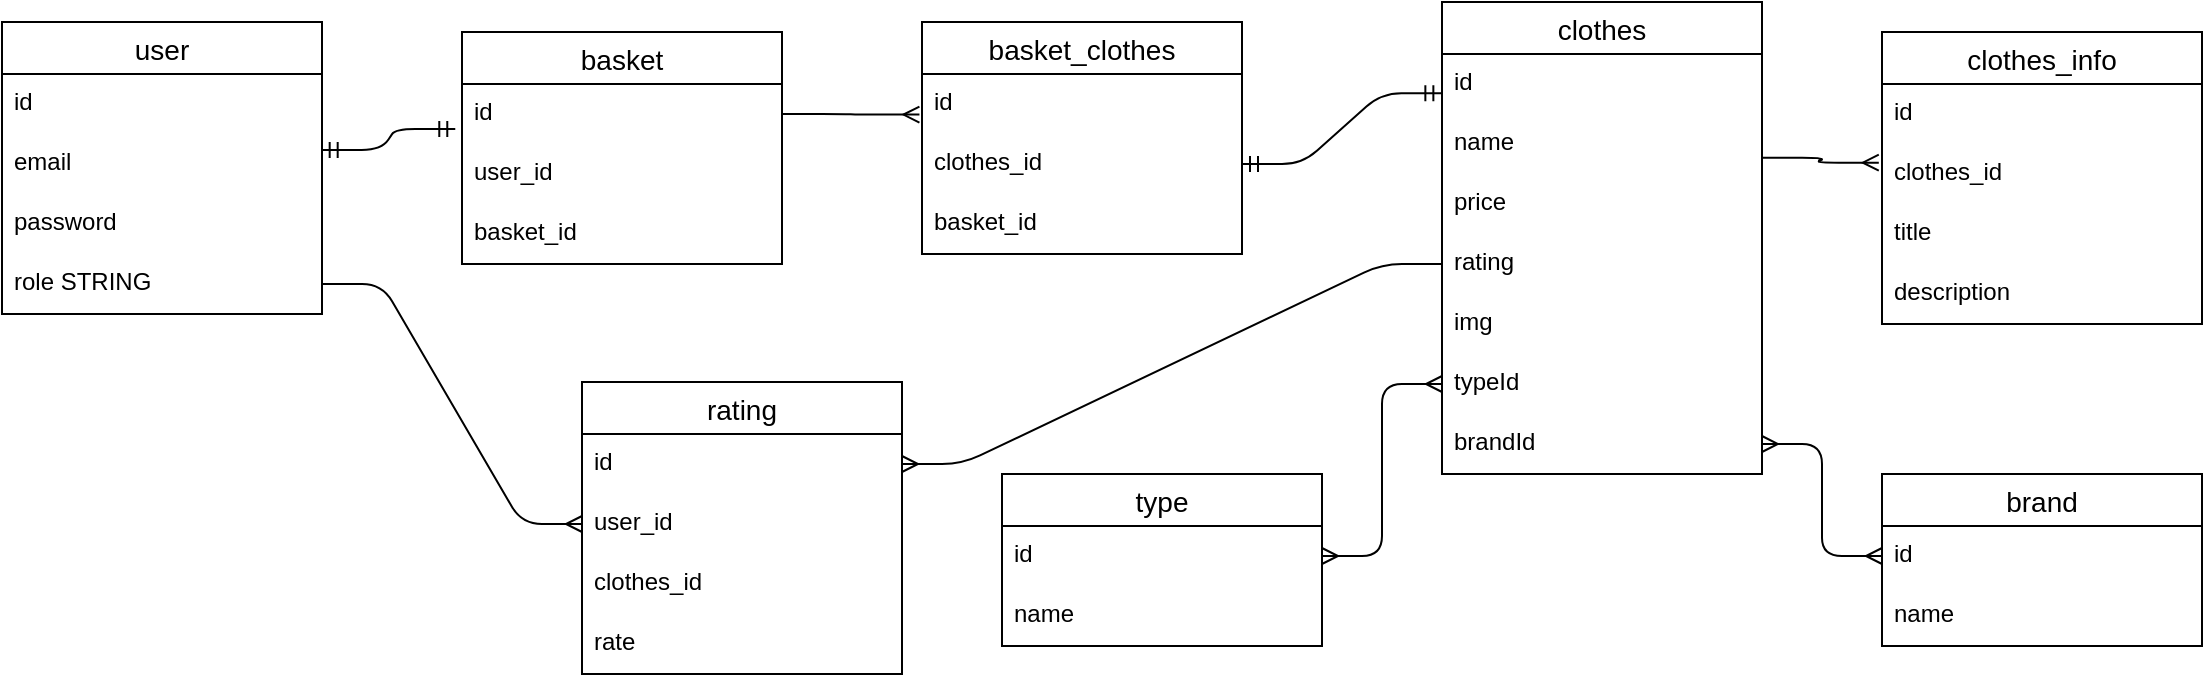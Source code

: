 <mxfile version="22.0.3" type="device">
  <diagram id="R2lEEEUBdFMjLlhIrx00" name="Page-1">
    <mxGraphModel dx="1658" dy="828" grid="1" gridSize="10" guides="1" tooltips="1" connect="1" arrows="1" fold="1" page="1" pageScale="7" pageWidth="850" pageHeight="1100" math="0" shadow="0" extFonts="Permanent Marker^https://fonts.googleapis.com/css?family=Permanent+Marker">
      <root>
        <mxCell id="0" />
        <mxCell id="1" parent="0" />
        <mxCell id="Vnv1s-SPc5SLqYo294YT-31" value="user" style="swimlane;fontStyle=0;childLayout=stackLayout;horizontal=1;startSize=26;horizontalStack=0;resizeParent=1;resizeParentMax=0;resizeLast=0;collapsible=1;marginBottom=0;align=center;fontSize=14;" parent="1" vertex="1">
          <mxGeometry x="220" y="190" width="160" height="146" as="geometry" />
        </mxCell>
        <mxCell id="Vnv1s-SPc5SLqYo294YT-32" value="id" style="text;strokeColor=none;fillColor=none;spacingLeft=4;spacingRight=4;overflow=hidden;rotatable=0;points=[[0,0.5],[1,0.5]];portConstraint=eastwest;fontSize=12;whiteSpace=wrap;html=1;" parent="Vnv1s-SPc5SLqYo294YT-31" vertex="1">
          <mxGeometry y="26" width="160" height="30" as="geometry" />
        </mxCell>
        <mxCell id="Vnv1s-SPc5SLqYo294YT-33" value="email" style="text;strokeColor=none;fillColor=none;spacingLeft=4;spacingRight=4;overflow=hidden;rotatable=0;points=[[0,0.5],[1,0.5]];portConstraint=eastwest;fontSize=12;whiteSpace=wrap;html=1;" parent="Vnv1s-SPc5SLqYo294YT-31" vertex="1">
          <mxGeometry y="56" width="160" height="30" as="geometry" />
        </mxCell>
        <mxCell id="Vnv1s-SPc5SLqYo294YT-34" value="password" style="text;strokeColor=none;fillColor=none;spacingLeft=4;spacingRight=4;overflow=hidden;rotatable=0;points=[[0,0.5],[1,0.5]];portConstraint=eastwest;fontSize=12;whiteSpace=wrap;html=1;" parent="Vnv1s-SPc5SLqYo294YT-31" vertex="1">
          <mxGeometry y="86" width="160" height="30" as="geometry" />
        </mxCell>
        <mxCell id="Vnv1s-SPc5SLqYo294YT-35" value="role STRING" style="text;strokeColor=none;fillColor=none;spacingLeft=4;spacingRight=4;overflow=hidden;rotatable=0;points=[[0,0.5],[1,0.5]];portConstraint=eastwest;fontSize=12;whiteSpace=wrap;html=1;" parent="Vnv1s-SPc5SLqYo294YT-31" vertex="1">
          <mxGeometry y="116" width="160" height="30" as="geometry" />
        </mxCell>
        <mxCell id="Vnv1s-SPc5SLqYo294YT-36" value="basket" style="swimlane;fontStyle=0;childLayout=stackLayout;horizontal=1;startSize=26;horizontalStack=0;resizeParent=1;resizeParentMax=0;resizeLast=0;collapsible=1;marginBottom=0;align=center;fontSize=14;" parent="1" vertex="1">
          <mxGeometry x="450" y="195" width="160" height="116" as="geometry" />
        </mxCell>
        <mxCell id="Vnv1s-SPc5SLqYo294YT-37" value="id" style="text;strokeColor=none;fillColor=none;spacingLeft=4;spacingRight=4;overflow=hidden;rotatable=0;points=[[0,0.5],[1,0.5]];portConstraint=eastwest;fontSize=12;whiteSpace=wrap;html=1;" parent="Vnv1s-SPc5SLqYo294YT-36" vertex="1">
          <mxGeometry y="26" width="160" height="30" as="geometry" />
        </mxCell>
        <mxCell id="Vnv1s-SPc5SLqYo294YT-38" value="user_id" style="text;strokeColor=none;fillColor=none;spacingLeft=4;spacingRight=4;overflow=hidden;rotatable=0;points=[[0,0.5],[1,0.5]];portConstraint=eastwest;fontSize=12;whiteSpace=wrap;html=1;" parent="Vnv1s-SPc5SLqYo294YT-36" vertex="1">
          <mxGeometry y="56" width="160" height="30" as="geometry" />
        </mxCell>
        <mxCell id="Vnv1s-SPc5SLqYo294YT-72" value="basket_id" style="text;strokeColor=none;fillColor=none;spacingLeft=4;spacingRight=4;overflow=hidden;rotatable=0;points=[[0,0.5],[1,0.5]];portConstraint=eastwest;fontSize=12;whiteSpace=wrap;html=1;" parent="Vnv1s-SPc5SLqYo294YT-36" vertex="1">
          <mxGeometry y="86" width="160" height="30" as="geometry" />
        </mxCell>
        <mxCell id="Vnv1s-SPc5SLqYo294YT-41" value="" style="fontSize=12;html=1;endArrow=ERmandOne;startArrow=ERmandOne;rounded=1;exitX=0.999;exitY=0.267;exitDx=0;exitDy=0;exitPerimeter=0;entryX=-0.021;entryY=0.752;entryDx=0;entryDy=0;entryPerimeter=0;edgeStyle=entityRelationEdgeStyle;" parent="1" source="Vnv1s-SPc5SLqYo294YT-33" target="Vnv1s-SPc5SLqYo294YT-37" edge="1">
          <mxGeometry width="100" height="100" relative="1" as="geometry">
            <mxPoint x="405" y="323" as="sourcePoint" />
            <mxPoint x="505" y="223" as="targetPoint" />
          </mxGeometry>
        </mxCell>
        <mxCell id="Vnv1s-SPc5SLqYo294YT-42" value="clothes" style="swimlane;fontStyle=0;childLayout=stackLayout;horizontal=1;startSize=26;horizontalStack=0;resizeParent=1;resizeParentMax=0;resizeLast=0;collapsible=1;marginBottom=0;align=center;fontSize=14;" parent="1" vertex="1">
          <mxGeometry x="940" y="180" width="160" height="236" as="geometry" />
        </mxCell>
        <mxCell id="Vnv1s-SPc5SLqYo294YT-43" value="id" style="text;strokeColor=none;fillColor=none;spacingLeft=4;spacingRight=4;overflow=hidden;rotatable=0;points=[[0,0.5],[1,0.5]];portConstraint=eastwest;fontSize=12;whiteSpace=wrap;html=1;" parent="Vnv1s-SPc5SLqYo294YT-42" vertex="1">
          <mxGeometry y="26" width="160" height="30" as="geometry" />
        </mxCell>
        <mxCell id="Vnv1s-SPc5SLqYo294YT-44" value="name" style="text;strokeColor=none;fillColor=none;spacingLeft=4;spacingRight=4;overflow=hidden;rotatable=0;points=[[0,0.5],[1,0.5]];portConstraint=eastwest;fontSize=12;whiteSpace=wrap;html=1;" parent="Vnv1s-SPc5SLqYo294YT-42" vertex="1">
          <mxGeometry y="56" width="160" height="30" as="geometry" />
        </mxCell>
        <mxCell id="Vnv1s-SPc5SLqYo294YT-45" value="price" style="text;strokeColor=none;fillColor=none;spacingLeft=4;spacingRight=4;overflow=hidden;rotatable=0;points=[[0,0.5],[1,0.5]];portConstraint=eastwest;fontSize=12;whiteSpace=wrap;html=1;" parent="Vnv1s-SPc5SLqYo294YT-42" vertex="1">
          <mxGeometry y="86" width="160" height="30" as="geometry" />
        </mxCell>
        <mxCell id="Vnv1s-SPc5SLqYo294YT-46" value="rating" style="text;strokeColor=none;fillColor=none;spacingLeft=4;spacingRight=4;overflow=hidden;rotatable=0;points=[[0,0.5],[1,0.5]];portConstraint=eastwest;fontSize=12;whiteSpace=wrap;html=1;" parent="Vnv1s-SPc5SLqYo294YT-42" vertex="1">
          <mxGeometry y="116" width="160" height="30" as="geometry" />
        </mxCell>
        <mxCell id="Vnv1s-SPc5SLqYo294YT-68" value="img" style="text;strokeColor=none;fillColor=none;spacingLeft=4;spacingRight=4;overflow=hidden;rotatable=0;points=[[0,0.5],[1,0.5]];portConstraint=eastwest;fontSize=12;whiteSpace=wrap;html=1;" parent="Vnv1s-SPc5SLqYo294YT-42" vertex="1">
          <mxGeometry y="146" width="160" height="30" as="geometry" />
        </mxCell>
        <mxCell id="Vnv1s-SPc5SLqYo294YT-49" value="typeId" style="text;strokeColor=none;fillColor=none;spacingLeft=4;spacingRight=4;overflow=hidden;rotatable=0;points=[[0,0.5],[1,0.5]];portConstraint=eastwest;fontSize=12;whiteSpace=wrap;html=1;" parent="Vnv1s-SPc5SLqYo294YT-42" vertex="1">
          <mxGeometry y="176" width="160" height="30" as="geometry" />
        </mxCell>
        <mxCell id="Vnv1s-SPc5SLqYo294YT-50" value="brandId" style="text;strokeColor=none;fillColor=none;spacingLeft=4;spacingRight=4;overflow=hidden;rotatable=0;points=[[0,0.5],[1,0.5]];portConstraint=eastwest;fontSize=12;whiteSpace=wrap;html=1;" parent="Vnv1s-SPc5SLqYo294YT-42" vertex="1">
          <mxGeometry y="206" width="160" height="30" as="geometry" />
        </mxCell>
        <mxCell id="Vnv1s-SPc5SLqYo294YT-57" value="type" style="swimlane;fontStyle=0;childLayout=stackLayout;horizontal=1;startSize=26;horizontalStack=0;resizeParent=1;resizeParentMax=0;resizeLast=0;collapsible=1;marginBottom=0;align=center;fontSize=14;" parent="1" vertex="1">
          <mxGeometry x="720" y="416" width="160" height="86" as="geometry" />
        </mxCell>
        <mxCell id="Vnv1s-SPc5SLqYo294YT-58" value="id" style="text;strokeColor=none;fillColor=none;spacingLeft=4;spacingRight=4;overflow=hidden;rotatable=0;points=[[0,0.5],[1,0.5]];portConstraint=eastwest;fontSize=12;whiteSpace=wrap;html=1;" parent="Vnv1s-SPc5SLqYo294YT-57" vertex="1">
          <mxGeometry y="26" width="160" height="30" as="geometry" />
        </mxCell>
        <mxCell id="Vnv1s-SPc5SLqYo294YT-59" value="name" style="text;strokeColor=none;fillColor=none;spacingLeft=4;spacingRight=4;overflow=hidden;rotatable=0;points=[[0,0.5],[1,0.5]];portConstraint=eastwest;fontSize=12;whiteSpace=wrap;html=1;" parent="Vnv1s-SPc5SLqYo294YT-57" vertex="1">
          <mxGeometry y="56" width="160" height="30" as="geometry" />
        </mxCell>
        <mxCell id="Vnv1s-SPc5SLqYo294YT-60" value="brand" style="swimlane;fontStyle=0;childLayout=stackLayout;horizontal=1;startSize=26;horizontalStack=0;resizeParent=1;resizeParentMax=0;resizeLast=0;collapsible=1;marginBottom=0;align=center;fontSize=14;" parent="1" vertex="1">
          <mxGeometry x="1160" y="416" width="160" height="86" as="geometry" />
        </mxCell>
        <mxCell id="Vnv1s-SPc5SLqYo294YT-61" value="id" style="text;strokeColor=none;fillColor=none;spacingLeft=4;spacingRight=4;overflow=hidden;rotatable=0;points=[[0,0.5],[1,0.5]];portConstraint=eastwest;fontSize=12;whiteSpace=wrap;html=1;" parent="Vnv1s-SPc5SLqYo294YT-60" vertex="1">
          <mxGeometry y="26" width="160" height="30" as="geometry" />
        </mxCell>
        <mxCell id="Vnv1s-SPc5SLqYo294YT-62" value="name" style="text;strokeColor=none;fillColor=none;spacingLeft=4;spacingRight=4;overflow=hidden;rotatable=0;points=[[0,0.5],[1,0.5]];portConstraint=eastwest;fontSize=12;whiteSpace=wrap;html=1;" parent="Vnv1s-SPc5SLqYo294YT-60" vertex="1">
          <mxGeometry y="56" width="160" height="30" as="geometry" />
        </mxCell>
        <mxCell id="Vnv1s-SPc5SLqYo294YT-69" value="basket_clothes" style="swimlane;fontStyle=0;childLayout=stackLayout;horizontal=1;startSize=26;horizontalStack=0;resizeParent=1;resizeParentMax=0;resizeLast=0;collapsible=1;marginBottom=0;align=center;fontSize=14;" parent="1" vertex="1">
          <mxGeometry x="680" y="190" width="160" height="116" as="geometry" />
        </mxCell>
        <mxCell id="Vnv1s-SPc5SLqYo294YT-70" value="id" style="text;strokeColor=none;fillColor=none;spacingLeft=4;spacingRight=4;overflow=hidden;rotatable=0;points=[[0,0.5],[1,0.5]];portConstraint=eastwest;fontSize=12;whiteSpace=wrap;html=1;" parent="Vnv1s-SPc5SLqYo294YT-69" vertex="1">
          <mxGeometry y="26" width="160" height="30" as="geometry" />
        </mxCell>
        <mxCell id="Vnv1s-SPc5SLqYo294YT-71" value="clothes_id" style="text;strokeColor=none;fillColor=none;spacingLeft=4;spacingRight=4;overflow=hidden;rotatable=0;points=[[0,0.5],[1,0.5]];portConstraint=eastwest;fontSize=12;whiteSpace=wrap;html=1;" parent="Vnv1s-SPc5SLqYo294YT-69" vertex="1">
          <mxGeometry y="56" width="160" height="30" as="geometry" />
        </mxCell>
        <mxCell id="Vnv1s-SPc5SLqYo294YT-73" value="basket_id" style="text;strokeColor=none;fillColor=none;spacingLeft=4;spacingRight=4;overflow=hidden;rotatable=0;points=[[0,0.5],[1,0.5]];portConstraint=eastwest;fontSize=12;whiteSpace=wrap;html=1;" parent="Vnv1s-SPc5SLqYo294YT-69" vertex="1">
          <mxGeometry y="86" width="160" height="30" as="geometry" />
        </mxCell>
        <mxCell id="Vnv1s-SPc5SLqYo294YT-75" value="" style="edgeStyle=entityRelationEdgeStyle;fontSize=12;html=1;endArrow=ERmany;rounded=1;exitX=1;exitY=0.5;exitDx=0;exitDy=0;entryX=-0.008;entryY=0.676;entryDx=0;entryDy=0;entryPerimeter=0;" parent="1" source="Vnv1s-SPc5SLqYo294YT-37" target="Vnv1s-SPc5SLqYo294YT-70" edge="1">
          <mxGeometry width="100" height="100" relative="1" as="geometry">
            <mxPoint x="640" y="400" as="sourcePoint" />
            <mxPoint x="740" y="300" as="targetPoint" />
          </mxGeometry>
        </mxCell>
        <mxCell id="Vnv1s-SPc5SLqYo294YT-76" value="" style="fontSize=12;html=1;endArrow=ERmandOne;startArrow=ERmandOne;rounded=1;exitX=1;exitY=0.5;exitDx=0;exitDy=0;entryX=-0.002;entryY=0.653;entryDx=0;entryDy=0;entryPerimeter=0;edgeStyle=entityRelationEdgeStyle;" parent="1" source="Vnv1s-SPc5SLqYo294YT-71" target="Vnv1s-SPc5SLqYo294YT-43" edge="1">
          <mxGeometry width="100" height="100" relative="1" as="geometry">
            <mxPoint x="770" y="351" as="sourcePoint" />
            <mxPoint x="857" y="310" as="targetPoint" />
          </mxGeometry>
        </mxCell>
        <mxCell id="Vnv1s-SPc5SLqYo294YT-78" value="" style="edgeStyle=entityRelationEdgeStyle;fontSize=12;html=1;endArrow=ERmany;startArrow=ERmany;rounded=1;exitX=1;exitY=0.5;exitDx=0;exitDy=0;entryX=0;entryY=0.5;entryDx=0;entryDy=0;" parent="1" source="Vnv1s-SPc5SLqYo294YT-50" target="Vnv1s-SPc5SLqYo294YT-61" edge="1">
          <mxGeometry width="100" height="100" relative="1" as="geometry">
            <mxPoint x="1190" y="360" as="sourcePoint" />
            <mxPoint x="1320" y="315" as="targetPoint" />
          </mxGeometry>
        </mxCell>
        <mxCell id="Vnv1s-SPc5SLqYo294YT-79" value="" style="edgeStyle=entityRelationEdgeStyle;fontSize=12;html=1;endArrow=ERmany;startArrow=ERmany;rounded=1;exitX=0;exitY=0.5;exitDx=0;exitDy=0;entryX=1;entryY=0.5;entryDx=0;entryDy=0;" parent="1" source="Vnv1s-SPc5SLqYo294YT-49" target="Vnv1s-SPc5SLqYo294YT-58" edge="1">
          <mxGeometry width="100" height="100" relative="1" as="geometry">
            <mxPoint x="860" y="380" as="sourcePoint" />
            <mxPoint x="940" y="436" as="targetPoint" />
          </mxGeometry>
        </mxCell>
        <mxCell id="Vnv1s-SPc5SLqYo294YT-80" value="clothes_info" style="swimlane;fontStyle=0;childLayout=stackLayout;horizontal=1;startSize=26;horizontalStack=0;resizeParent=1;resizeParentMax=0;resizeLast=0;collapsible=1;marginBottom=0;align=center;fontSize=14;" parent="1" vertex="1">
          <mxGeometry x="1160" y="195" width="160" height="146" as="geometry" />
        </mxCell>
        <mxCell id="Vnv1s-SPc5SLqYo294YT-81" value="id" style="text;strokeColor=none;fillColor=none;spacingLeft=4;spacingRight=4;overflow=hidden;rotatable=0;points=[[0,0.5],[1,0.5]];portConstraint=eastwest;fontSize=12;whiteSpace=wrap;html=1;" parent="Vnv1s-SPc5SLqYo294YT-80" vertex="1">
          <mxGeometry y="26" width="160" height="30" as="geometry" />
        </mxCell>
        <mxCell id="Vnv1s-SPc5SLqYo294YT-82" value="clothes_id&lt;span style=&quot;white-space: pre;&quot;&gt;&#x9;&lt;/span&gt;" style="text;strokeColor=none;fillColor=none;spacingLeft=4;spacingRight=4;overflow=hidden;rotatable=0;points=[[0,0.5],[1,0.5]];portConstraint=eastwest;fontSize=12;whiteSpace=wrap;html=1;" parent="Vnv1s-SPc5SLqYo294YT-80" vertex="1">
          <mxGeometry y="56" width="160" height="30" as="geometry" />
        </mxCell>
        <mxCell id="Vnv1s-SPc5SLqYo294YT-83" value="title" style="text;strokeColor=none;fillColor=none;spacingLeft=4;spacingRight=4;overflow=hidden;rotatable=0;points=[[0,0.5],[1,0.5]];portConstraint=eastwest;fontSize=12;whiteSpace=wrap;html=1;" parent="Vnv1s-SPc5SLqYo294YT-80" vertex="1">
          <mxGeometry y="86" width="160" height="30" as="geometry" />
        </mxCell>
        <mxCell id="Vnv1s-SPc5SLqYo294YT-84" value="description" style="text;strokeColor=none;fillColor=none;spacingLeft=4;spacingRight=4;overflow=hidden;rotatable=0;points=[[0,0.5],[1,0.5]];portConstraint=eastwest;fontSize=12;whiteSpace=wrap;html=1;" parent="Vnv1s-SPc5SLqYo294YT-80" vertex="1">
          <mxGeometry y="116" width="160" height="30" as="geometry" />
        </mxCell>
        <mxCell id="Vnv1s-SPc5SLqYo294YT-85" value="" style="edgeStyle=entityRelationEdgeStyle;fontSize=12;html=1;endArrow=ERmany;rounded=1;exitX=1;exitY=0.728;exitDx=0;exitDy=0;entryX=-0.01;entryY=0.311;entryDx=0;entryDy=0;entryPerimeter=0;exitPerimeter=0;" parent="1" source="Vnv1s-SPc5SLqYo294YT-44" target="Vnv1s-SPc5SLqYo294YT-82" edge="1">
          <mxGeometry width="100" height="100" relative="1" as="geometry">
            <mxPoint x="1100" y="247.58" as="sourcePoint" />
            <mxPoint x="1169" y="247.58" as="targetPoint" />
          </mxGeometry>
        </mxCell>
        <mxCell id="Vnv1s-SPc5SLqYo294YT-86" value="rating" style="swimlane;fontStyle=0;childLayout=stackLayout;horizontal=1;startSize=26;horizontalStack=0;resizeParent=1;resizeParentMax=0;resizeLast=0;collapsible=1;marginBottom=0;align=center;fontSize=14;" parent="1" vertex="1">
          <mxGeometry x="510" y="370" width="160" height="146" as="geometry" />
        </mxCell>
        <mxCell id="Vnv1s-SPc5SLqYo294YT-87" value="id" style="text;strokeColor=none;fillColor=none;spacingLeft=4;spacingRight=4;overflow=hidden;rotatable=0;points=[[0,0.5],[1,0.5]];portConstraint=eastwest;fontSize=12;whiteSpace=wrap;html=1;" parent="Vnv1s-SPc5SLqYo294YT-86" vertex="1">
          <mxGeometry y="26" width="160" height="30" as="geometry" />
        </mxCell>
        <mxCell id="Vnv1s-SPc5SLqYo294YT-88" value="user_id" style="text;strokeColor=none;fillColor=none;spacingLeft=4;spacingRight=4;overflow=hidden;rotatable=0;points=[[0,0.5],[1,0.5]];portConstraint=eastwest;fontSize=12;whiteSpace=wrap;html=1;" parent="Vnv1s-SPc5SLqYo294YT-86" vertex="1">
          <mxGeometry y="56" width="160" height="30" as="geometry" />
        </mxCell>
        <mxCell id="Vnv1s-SPc5SLqYo294YT-89" value="clothes_id" style="text;strokeColor=none;fillColor=none;spacingLeft=4;spacingRight=4;overflow=hidden;rotatable=0;points=[[0,0.5],[1,0.5]];portConstraint=eastwest;fontSize=12;whiteSpace=wrap;html=1;" parent="Vnv1s-SPc5SLqYo294YT-86" vertex="1">
          <mxGeometry y="86" width="160" height="30" as="geometry" />
        </mxCell>
        <mxCell id="Vnv1s-SPc5SLqYo294YT-90" value="rate" style="text;strokeColor=none;fillColor=none;spacingLeft=4;spacingRight=4;overflow=hidden;rotatable=0;points=[[0,0.5],[1,0.5]];portConstraint=eastwest;fontSize=12;whiteSpace=wrap;html=1;" parent="Vnv1s-SPc5SLqYo294YT-86" vertex="1">
          <mxGeometry y="116" width="160" height="30" as="geometry" />
        </mxCell>
        <mxCell id="Vnv1s-SPc5SLqYo294YT-91" value="" style="edgeStyle=entityRelationEdgeStyle;fontSize=12;html=1;endArrow=ERmany;rounded=1;entryX=0;entryY=0.5;entryDx=0;entryDy=0;exitX=1;exitY=0.5;exitDx=0;exitDy=0;" parent="1" source="Vnv1s-SPc5SLqYo294YT-35" target="Vnv1s-SPc5SLqYo294YT-88" edge="1">
          <mxGeometry width="100" height="100" relative="1" as="geometry">
            <mxPoint x="280" y="339" as="sourcePoint" />
            <mxPoint x="360" y="380" as="targetPoint" />
          </mxGeometry>
        </mxCell>
        <mxCell id="Vnv1s-SPc5SLqYo294YT-92" value="" style="edgeStyle=entityRelationEdgeStyle;fontSize=12;html=1;endArrow=ERmany;rounded=1;exitX=0;exitY=0.5;exitDx=0;exitDy=0;strokeColor=default;entryX=1;entryY=0.5;entryDx=0;entryDy=0;" parent="1" source="Vnv1s-SPc5SLqYo294YT-46" target="Vnv1s-SPc5SLqYo294YT-87" edge="1">
          <mxGeometry width="100" height="100" relative="1" as="geometry">
            <mxPoint x="710" y="360" as="sourcePoint" />
            <mxPoint x="680" y="400" as="targetPoint" />
          </mxGeometry>
        </mxCell>
      </root>
    </mxGraphModel>
  </diagram>
</mxfile>
